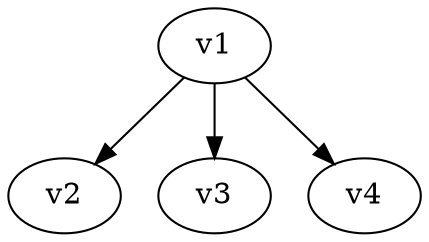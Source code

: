 // slika_2.gv
digraph {
	v1 [label=v1]
	v2 [label=v2]
	v3 [label=v3]
	v4 [label=v4]
	v1 -> v2 [constraint=true]
	v1 -> v3 [constraint=true]
	v1 -> v4 [constraint=true]
}
